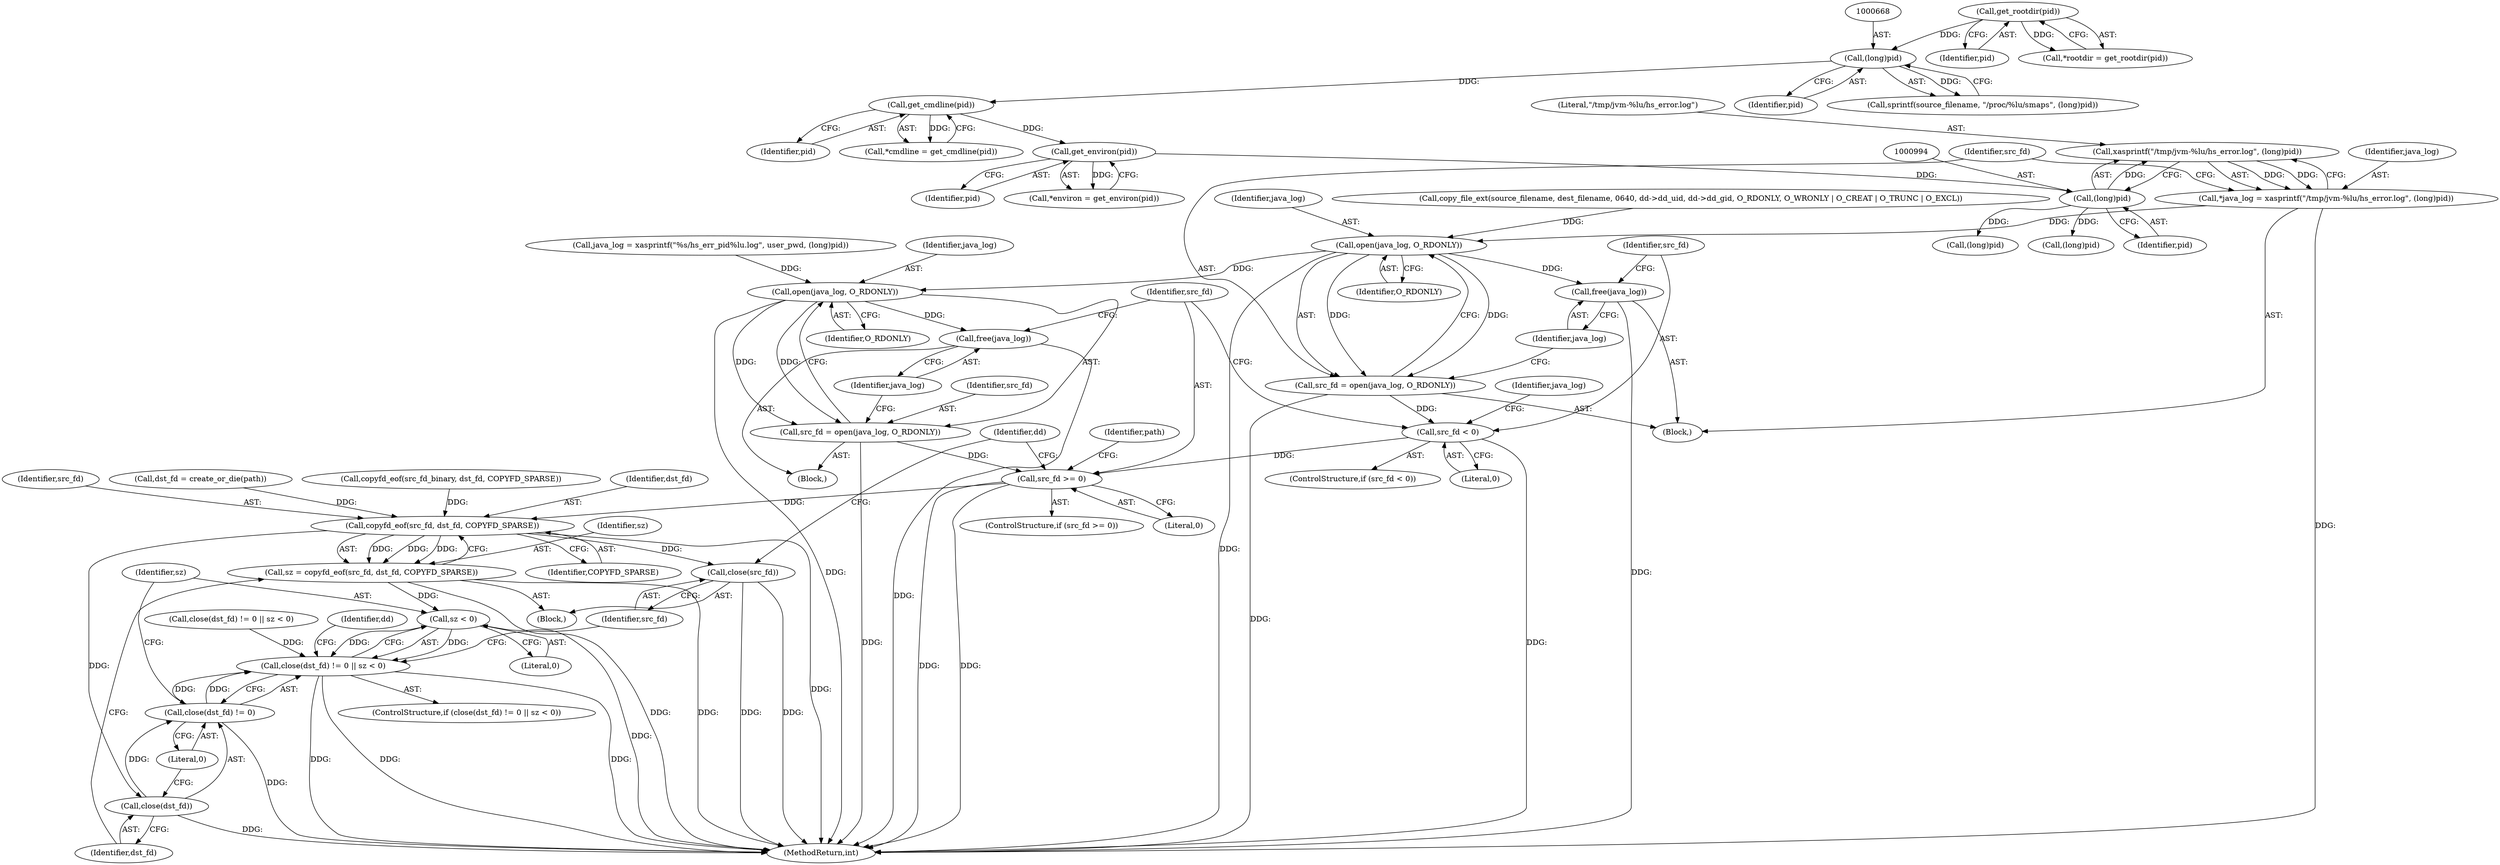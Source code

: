 digraph "0_abrt_8939398b82006ba1fec4ed491339fc075f43fc7c_1@API" {
"1000991" [label="(Call,xasprintf(\"/tmp/jvm-%lu/hs_error.log\", (long)pid))"];
"1000993" [label="(Call,(long)pid)"];
"1000848" [label="(Call,get_environ(pid))"];
"1000841" [label="(Call,get_cmdline(pid))"];
"1000667" [label="(Call,(long)pid)"];
"1000654" [label="(Call,get_rootdir(pid))"];
"1000989" [label="(Call,*java_log = xasprintf(\"/tmp/jvm-%lu/hs_error.log\", (long)pid))"];
"1000999" [label="(Call,open(java_log, O_RDONLY))"];
"1000997" [label="(Call,src_fd = open(java_log, O_RDONLY))"];
"1001005" [label="(Call,src_fd < 0)"];
"1001025" [label="(Call,src_fd >= 0)"];
"1001042" [label="(Call,copyfd_eof(src_fd, dst_fd, COPYFD_SPARSE))"];
"1001040" [label="(Call,sz = copyfd_eof(src_fd, dst_fd, COPYFD_SPARSE))"];
"1001052" [label="(Call,sz < 0)"];
"1001047" [label="(Call,close(dst_fd) != 0 || sz < 0)"];
"1001049" [label="(Call,close(dst_fd))"];
"1001048" [label="(Call,close(dst_fd) != 0)"];
"1001061" [label="(Call,close(src_fd))"];
"1001002" [label="(Call,free(java_log))"];
"1001019" [label="(Call,open(java_log, O_RDONLY))"];
"1001017" [label="(Call,src_fd = open(java_log, O_RDONLY))"];
"1001022" [label="(Call,free(java_log))"];
"1001017" [label="(Call,src_fd = open(java_log, O_RDONLY))"];
"1000654" [label="(Call,get_rootdir(pid))"];
"1000841" [label="(Call,get_cmdline(pid))"];
"1001019" [label="(Call,open(java_log, O_RDONLY))"];
"1001027" [label="(Literal,0)"];
"1001041" [label="(Identifier,sz)"];
"1001062" [label="(Identifier,src_fd)"];
"1000998" [label="(Identifier,src_fd)"];
"1000846" [label="(Call,*environ = get_environ(pid))"];
"1000669" [label="(Identifier,pid)"];
"1000992" [label="(Literal,\"/tmp/jvm-%lu/hs_error.log\")"];
"1000842" [label="(Identifier,pid)"];
"1001054" [label="(Literal,0)"];
"1000889" [label="(Call,copyfd_eof(src_fd_binary, dst_fd, COPYFD_SPARSE))"];
"1001046" [label="(ControlStructure,if (close(dst_fd) != 0 || sz < 0))"];
"1001051" [label="(Literal,0)"];
"1001096" [label="(Call,(long)pid)"];
"1001042" [label="(Call,copyfd_eof(src_fd, dst_fd, COPYFD_SPARSE))"];
"1001228" [label="(MethodReturn,int)"];
"1001007" [label="(Literal,0)"];
"1001006" [label="(Identifier,src_fd)"];
"1000991" [label="(Call,xasprintf(\"/tmp/jvm-%lu/hs_error.log\", (long)pid))"];
"1001050" [label="(Identifier,dst_fd)"];
"1001020" [label="(Identifier,java_log)"];
"1001023" [label="(Identifier,java_log)"];
"1000989" [label="(Call,*java_log = xasprintf(\"/tmp/jvm-%lu/hs_error.log\", (long)pid))"];
"1000655" [label="(Identifier,pid)"];
"1001061" [label="(Call,close(src_fd))"];
"1001057" [label="(Identifier,dd)"];
"1001024" [label="(ControlStructure,if (src_fd >= 0))"];
"1000995" [label="(Identifier,pid)"];
"1001044" [label="(Identifier,dst_fd)"];
"1001001" [label="(Identifier,O_RDONLY)"];
"1001014" [label="(Call,(long)pid)"];
"1001028" [label="(Block,)"];
"1000993" [label="(Call,(long)pid)"];
"1001010" [label="(Identifier,java_log)"];
"1001026" [label="(Identifier,src_fd)"];
"1001018" [label="(Identifier,src_fd)"];
"1001053" [label="(Identifier,sz)"];
"1001000" [label="(Identifier,java_log)"];
"1001022" [label="(Call,free(java_log))"];
"1001049" [label="(Call,close(dst_fd))"];
"1001064" [label="(Identifier,dd)"];
"1001052" [label="(Call,sz < 0)"];
"1000750" [label="(Call,copy_file_ext(source_filename, dest_filename, 0640, dd->dd_uid, dd->dd_gid, O_RDONLY, O_WRONLY | O_CREAT | O_TRUNC | O_EXCL))"];
"1001031" [label="(Identifier,path)"];
"1001043" [label="(Identifier,src_fd)"];
"1001035" [label="(Call,dst_fd = create_or_die(path))"];
"1000899" [label="(Call,close(dst_fd) != 0 || sz < 0)"];
"1001009" [label="(Call,java_log = xasprintf(\"%s/hs_err_pid%lu.log\", user_pwd, (long)pid))"];
"1001004" [label="(ControlStructure,if (src_fd < 0))"];
"1001008" [label="(Block,)"];
"1000999" [label="(Call,open(java_log, O_RDONLY))"];
"1001048" [label="(Call,close(dst_fd) != 0)"];
"1000667" [label="(Call,(long)pid)"];
"1001005" [label="(Call,src_fd < 0)"];
"1000652" [label="(Call,*rootdir = get_rootdir(pid))"];
"1000997" [label="(Call,src_fd = open(java_log, O_RDONLY))"];
"1000848" [label="(Call,get_environ(pid))"];
"1000849" [label="(Identifier,pid)"];
"1000990" [label="(Identifier,java_log)"];
"1001003" [label="(Identifier,java_log)"];
"1000987" [label="(Block,)"];
"1001021" [label="(Identifier,O_RDONLY)"];
"1001045" [label="(Identifier,COPYFD_SPARSE)"];
"1001025" [label="(Call,src_fd >= 0)"];
"1000839" [label="(Call,*cmdline = get_cmdline(pid))"];
"1001040" [label="(Call,sz = copyfd_eof(src_fd, dst_fd, COPYFD_SPARSE))"];
"1001047" [label="(Call,close(dst_fd) != 0 || sz < 0)"];
"1000664" [label="(Call,sprintf(source_filename, \"/proc/%lu/smaps\", (long)pid))"];
"1001002" [label="(Call,free(java_log))"];
"1000991" -> "1000989"  [label="AST: "];
"1000991" -> "1000993"  [label="CFG: "];
"1000992" -> "1000991"  [label="AST: "];
"1000993" -> "1000991"  [label="AST: "];
"1000989" -> "1000991"  [label="CFG: "];
"1000991" -> "1000989"  [label="DDG: "];
"1000991" -> "1000989"  [label="DDG: "];
"1000993" -> "1000991"  [label="DDG: "];
"1000993" -> "1000995"  [label="CFG: "];
"1000994" -> "1000993"  [label="AST: "];
"1000995" -> "1000993"  [label="AST: "];
"1000848" -> "1000993"  [label="DDG: "];
"1000993" -> "1001014"  [label="DDG: "];
"1000993" -> "1001096"  [label="DDG: "];
"1000848" -> "1000846"  [label="AST: "];
"1000848" -> "1000849"  [label="CFG: "];
"1000849" -> "1000848"  [label="AST: "];
"1000846" -> "1000848"  [label="CFG: "];
"1000848" -> "1000846"  [label="DDG: "];
"1000841" -> "1000848"  [label="DDG: "];
"1000841" -> "1000839"  [label="AST: "];
"1000841" -> "1000842"  [label="CFG: "];
"1000842" -> "1000841"  [label="AST: "];
"1000839" -> "1000841"  [label="CFG: "];
"1000841" -> "1000839"  [label="DDG: "];
"1000667" -> "1000841"  [label="DDG: "];
"1000667" -> "1000664"  [label="AST: "];
"1000667" -> "1000669"  [label="CFG: "];
"1000668" -> "1000667"  [label="AST: "];
"1000669" -> "1000667"  [label="AST: "];
"1000664" -> "1000667"  [label="CFG: "];
"1000667" -> "1000664"  [label="DDG: "];
"1000654" -> "1000667"  [label="DDG: "];
"1000654" -> "1000652"  [label="AST: "];
"1000654" -> "1000655"  [label="CFG: "];
"1000655" -> "1000654"  [label="AST: "];
"1000652" -> "1000654"  [label="CFG: "];
"1000654" -> "1000652"  [label="DDG: "];
"1000989" -> "1000987"  [label="AST: "];
"1000990" -> "1000989"  [label="AST: "];
"1000998" -> "1000989"  [label="CFG: "];
"1000989" -> "1001228"  [label="DDG: "];
"1000989" -> "1000999"  [label="DDG: "];
"1000999" -> "1000997"  [label="AST: "];
"1000999" -> "1001001"  [label="CFG: "];
"1001000" -> "1000999"  [label="AST: "];
"1001001" -> "1000999"  [label="AST: "];
"1000997" -> "1000999"  [label="CFG: "];
"1000999" -> "1001228"  [label="DDG: "];
"1000999" -> "1000997"  [label="DDG: "];
"1000999" -> "1000997"  [label="DDG: "];
"1000750" -> "1000999"  [label="DDG: "];
"1000999" -> "1001002"  [label="DDG: "];
"1000999" -> "1001019"  [label="DDG: "];
"1000997" -> "1000987"  [label="AST: "];
"1000998" -> "1000997"  [label="AST: "];
"1001003" -> "1000997"  [label="CFG: "];
"1000997" -> "1001228"  [label="DDG: "];
"1000997" -> "1001005"  [label="DDG: "];
"1001005" -> "1001004"  [label="AST: "];
"1001005" -> "1001007"  [label="CFG: "];
"1001006" -> "1001005"  [label="AST: "];
"1001007" -> "1001005"  [label="AST: "];
"1001010" -> "1001005"  [label="CFG: "];
"1001026" -> "1001005"  [label="CFG: "];
"1001005" -> "1001228"  [label="DDG: "];
"1001005" -> "1001025"  [label="DDG: "];
"1001025" -> "1001024"  [label="AST: "];
"1001025" -> "1001027"  [label="CFG: "];
"1001026" -> "1001025"  [label="AST: "];
"1001027" -> "1001025"  [label="AST: "];
"1001031" -> "1001025"  [label="CFG: "];
"1001064" -> "1001025"  [label="CFG: "];
"1001025" -> "1001228"  [label="DDG: "];
"1001025" -> "1001228"  [label="DDG: "];
"1001017" -> "1001025"  [label="DDG: "];
"1001025" -> "1001042"  [label="DDG: "];
"1001042" -> "1001040"  [label="AST: "];
"1001042" -> "1001045"  [label="CFG: "];
"1001043" -> "1001042"  [label="AST: "];
"1001044" -> "1001042"  [label="AST: "];
"1001045" -> "1001042"  [label="AST: "];
"1001040" -> "1001042"  [label="CFG: "];
"1001042" -> "1001228"  [label="DDG: "];
"1001042" -> "1001040"  [label="DDG: "];
"1001042" -> "1001040"  [label="DDG: "];
"1001042" -> "1001040"  [label="DDG: "];
"1001035" -> "1001042"  [label="DDG: "];
"1000889" -> "1001042"  [label="DDG: "];
"1001042" -> "1001049"  [label="DDG: "];
"1001042" -> "1001061"  [label="DDG: "];
"1001040" -> "1001028"  [label="AST: "];
"1001041" -> "1001040"  [label="AST: "];
"1001050" -> "1001040"  [label="CFG: "];
"1001040" -> "1001228"  [label="DDG: "];
"1001040" -> "1001228"  [label="DDG: "];
"1001040" -> "1001052"  [label="DDG: "];
"1001052" -> "1001047"  [label="AST: "];
"1001052" -> "1001054"  [label="CFG: "];
"1001053" -> "1001052"  [label="AST: "];
"1001054" -> "1001052"  [label="AST: "];
"1001047" -> "1001052"  [label="CFG: "];
"1001052" -> "1001228"  [label="DDG: "];
"1001052" -> "1001047"  [label="DDG: "];
"1001052" -> "1001047"  [label="DDG: "];
"1001047" -> "1001046"  [label="AST: "];
"1001047" -> "1001048"  [label="CFG: "];
"1001048" -> "1001047"  [label="AST: "];
"1001057" -> "1001047"  [label="CFG: "];
"1001062" -> "1001047"  [label="CFG: "];
"1001047" -> "1001228"  [label="DDG: "];
"1001047" -> "1001228"  [label="DDG: "];
"1001047" -> "1001228"  [label="DDG: "];
"1001048" -> "1001047"  [label="DDG: "];
"1001048" -> "1001047"  [label="DDG: "];
"1000899" -> "1001047"  [label="DDG: "];
"1001049" -> "1001048"  [label="AST: "];
"1001049" -> "1001050"  [label="CFG: "];
"1001050" -> "1001049"  [label="AST: "];
"1001051" -> "1001049"  [label="CFG: "];
"1001049" -> "1001228"  [label="DDG: "];
"1001049" -> "1001048"  [label="DDG: "];
"1001048" -> "1001051"  [label="CFG: "];
"1001051" -> "1001048"  [label="AST: "];
"1001053" -> "1001048"  [label="CFG: "];
"1001048" -> "1001228"  [label="DDG: "];
"1001061" -> "1001028"  [label="AST: "];
"1001061" -> "1001062"  [label="CFG: "];
"1001062" -> "1001061"  [label="AST: "];
"1001064" -> "1001061"  [label="CFG: "];
"1001061" -> "1001228"  [label="DDG: "];
"1001061" -> "1001228"  [label="DDG: "];
"1001002" -> "1000987"  [label="AST: "];
"1001002" -> "1001003"  [label="CFG: "];
"1001003" -> "1001002"  [label="AST: "];
"1001006" -> "1001002"  [label="CFG: "];
"1001002" -> "1001228"  [label="DDG: "];
"1001019" -> "1001017"  [label="AST: "];
"1001019" -> "1001021"  [label="CFG: "];
"1001020" -> "1001019"  [label="AST: "];
"1001021" -> "1001019"  [label="AST: "];
"1001017" -> "1001019"  [label="CFG: "];
"1001019" -> "1001228"  [label="DDG: "];
"1001019" -> "1001017"  [label="DDG: "];
"1001019" -> "1001017"  [label="DDG: "];
"1001009" -> "1001019"  [label="DDG: "];
"1001019" -> "1001022"  [label="DDG: "];
"1001017" -> "1001008"  [label="AST: "];
"1001018" -> "1001017"  [label="AST: "];
"1001023" -> "1001017"  [label="CFG: "];
"1001017" -> "1001228"  [label="DDG: "];
"1001022" -> "1001008"  [label="AST: "];
"1001022" -> "1001023"  [label="CFG: "];
"1001023" -> "1001022"  [label="AST: "];
"1001026" -> "1001022"  [label="CFG: "];
"1001022" -> "1001228"  [label="DDG: "];
}
